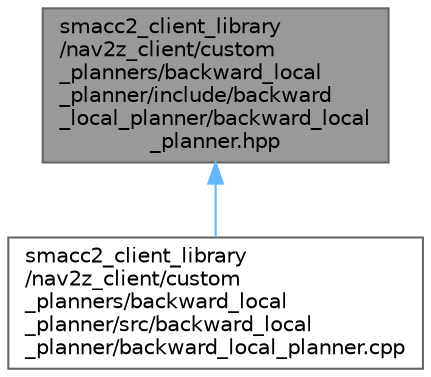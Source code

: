 digraph "smacc2_client_library/nav2z_client/custom_planners/backward_local_planner/include/backward_local_planner/backward_local_planner.hpp"
{
 // LATEX_PDF_SIZE
  bgcolor="transparent";
  edge [fontname=Helvetica,fontsize=10,labelfontname=Helvetica,labelfontsize=10];
  node [fontname=Helvetica,fontsize=10,shape=box,height=0.2,width=0.4];
  Node1 [label="smacc2_client_library\l/nav2z_client/custom\l_planners/backward_local\l_planner/include/backward\l_local_planner/backward_local\l_planner.hpp",height=0.2,width=0.4,color="gray40", fillcolor="grey60", style="filled", fontcolor="black",tooltip=" "];
  Node1 -> Node2 [dir="back",color="steelblue1",style="solid"];
  Node2 [label="smacc2_client_library\l/nav2z_client/custom\l_planners/backward_local\l_planner/src/backward_local\l_planner/backward_local_planner.cpp",height=0.2,width=0.4,color="grey40", fillcolor="white", style="filled",URL="$backward__local__planner_8cpp.html",tooltip=" "];
}
